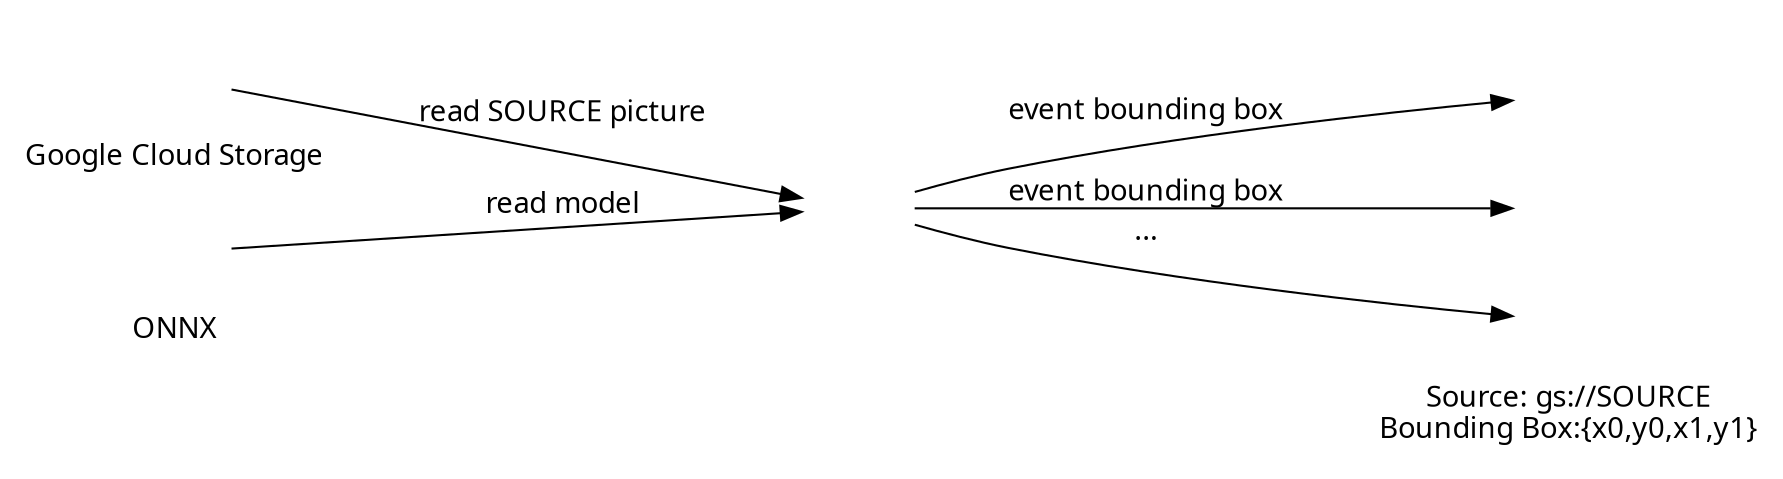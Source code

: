 digraph G {
        graph [fontname = "Century Gothic"];
        node [fontname = "Century Gothic"];
        edge [fontname = "Century Gothic"];

        rankdir = LR;
        compound=true;
        ranksep=1.25;

        node [shape=plaintext, fontsize=16, label=""];

        bgcolor=white;
        edge [arrowsize=1, color=black];
        graph[penwidth=0, labelloc="b"];

        //label="Storage service";


        bgcolor=white;
        edge [arrowsize=1, color=black];
        subgraph cluster_CloudStorageSrc {
                label="Google Cloud Storage";
                cloudStorageSrc [image="../assets/Google-Cloud-Storage-Logo.svg"];
        };
        subgraph cluster_CloudEvents {
                label="Source: gs://SOURCE\nBounding Box:{x0,y0,x1,y1}";
                cloudEvent0 [image="../assets/cloudevents.svg"];
                cloudEvent1 [image="../assets/cloudevents.svg"];
                cloudEvent2 [image="../assets/cloudevents.svg"];
        };
        subgraph cluster_Service {
                webservice [image="../assets/Go_Logo_Aqua.svg"];
        };
        subgraph cluster_ONNX {
                label="ONNX";
                onnx [image="../assets/onnx-icon.svg"];
        };


        //webservice [label="Service", shape=box];
        cloudStorageSrc -> webservice [label="read SOURCE picture"];
        onnx -> webservice[label="read model"];
        webservice -> cloudEvent0 [label="event bounding box"];
        webservice -> cloudEvent1 [label="event bounding box"];
        webservice -> cloudEvent2 [label="..."];
}
